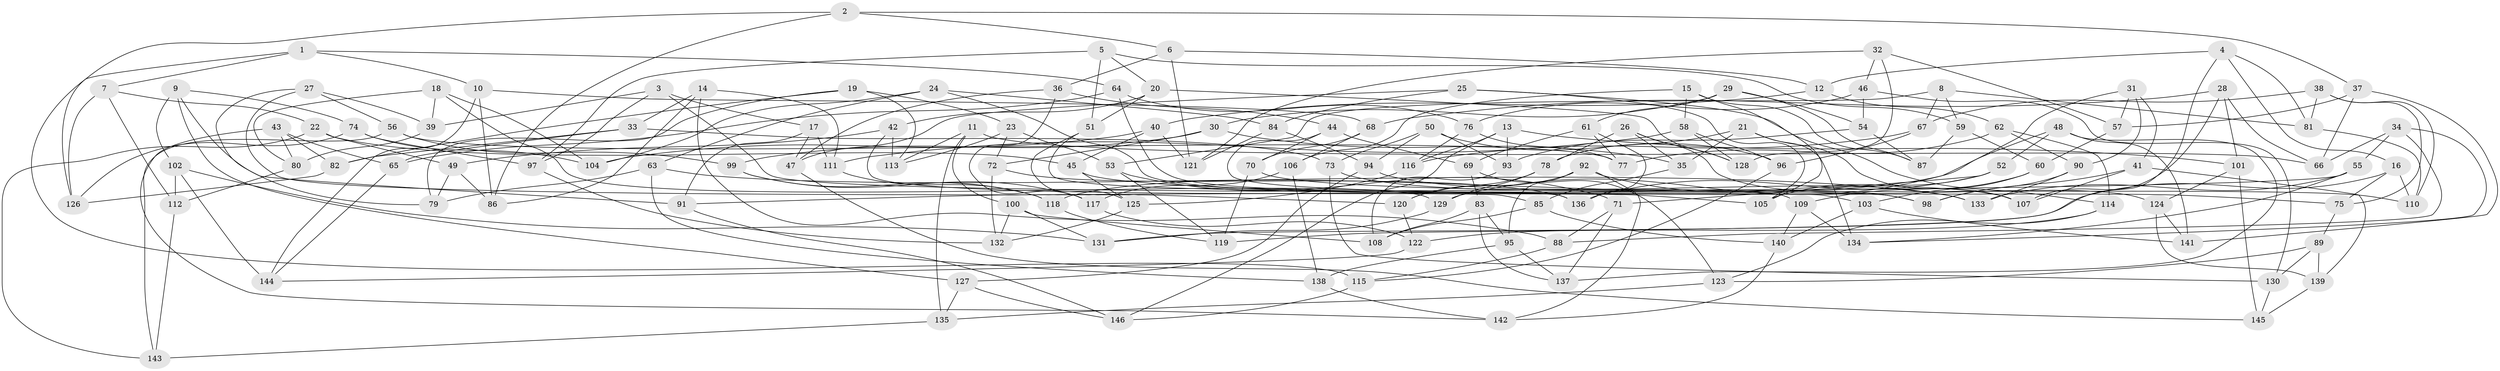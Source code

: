 // coarse degree distribution, {6: 0.5753424657534246, 5: 0.2328767123287671, 8: 0.0410958904109589, 4: 0.1095890410958904, 3: 0.0136986301369863, 10: 0.0273972602739726}
// Generated by graph-tools (version 1.1) at 2025/46/03/06/25 01:46:57]
// undirected, 146 vertices, 292 edges
graph export_dot {
graph [start="1"]
  node [color=gray90,style=filled];
  1;
  2;
  3;
  4;
  5;
  6;
  7;
  8;
  9;
  10;
  11;
  12;
  13;
  14;
  15;
  16;
  17;
  18;
  19;
  20;
  21;
  22;
  23;
  24;
  25;
  26;
  27;
  28;
  29;
  30;
  31;
  32;
  33;
  34;
  35;
  36;
  37;
  38;
  39;
  40;
  41;
  42;
  43;
  44;
  45;
  46;
  47;
  48;
  49;
  50;
  51;
  52;
  53;
  54;
  55;
  56;
  57;
  58;
  59;
  60;
  61;
  62;
  63;
  64;
  65;
  66;
  67;
  68;
  69;
  70;
  71;
  72;
  73;
  74;
  75;
  76;
  77;
  78;
  79;
  80;
  81;
  82;
  83;
  84;
  85;
  86;
  87;
  88;
  89;
  90;
  91;
  92;
  93;
  94;
  95;
  96;
  97;
  98;
  99;
  100;
  101;
  102;
  103;
  104;
  105;
  106;
  107;
  108;
  109;
  110;
  111;
  112;
  113;
  114;
  115;
  116;
  117;
  118;
  119;
  120;
  121;
  122;
  123;
  124;
  125;
  126;
  127;
  128;
  129;
  130;
  131;
  132;
  133;
  134;
  135;
  136;
  137;
  138;
  139;
  140;
  141;
  142;
  143;
  144;
  145;
  146;
  1 -- 7;
  1 -- 115;
  1 -- 10;
  1 -- 64;
  2 -- 86;
  2 -- 126;
  2 -- 37;
  2 -- 6;
  3 -- 98;
  3 -- 97;
  3 -- 17;
  3 -- 39;
  4 -- 81;
  4 -- 12;
  4 -- 16;
  4 -- 119;
  5 -- 59;
  5 -- 51;
  5 -- 20;
  5 -- 97;
  6 -- 121;
  6 -- 36;
  6 -- 12;
  7 -- 22;
  7 -- 126;
  7 -- 112;
  8 -- 53;
  8 -- 67;
  8 -- 59;
  8 -- 81;
  9 -- 127;
  9 -- 74;
  9 -- 102;
  9 -- 91;
  10 -- 68;
  10 -- 144;
  10 -- 86;
  11 -- 100;
  11 -- 66;
  11 -- 135;
  11 -- 113;
  12 -- 40;
  12 -- 62;
  13 -- 101;
  13 -- 116;
  13 -- 146;
  13 -- 93;
  14 -- 111;
  14 -- 86;
  14 -- 33;
  14 -- 88;
  15 -- 106;
  15 -- 105;
  15 -- 58;
  15 -- 87;
  16 -- 75;
  16 -- 110;
  16 -- 131;
  17 -- 91;
  17 -- 47;
  17 -- 111;
  18 -- 80;
  18 -- 39;
  18 -- 104;
  18 -- 129;
  19 -- 79;
  19 -- 82;
  19 -- 113;
  19 -- 23;
  20 -- 128;
  20 -- 51;
  20 -- 42;
  21 -- 78;
  21 -- 35;
  21 -- 134;
  21 -- 107;
  22 -- 143;
  22 -- 45;
  22 -- 49;
  23 -- 72;
  23 -- 53;
  23 -- 113;
  24 -- 104;
  24 -- 84;
  24 -- 63;
  24 -- 105;
  25 -- 84;
  25 -- 114;
  25 -- 47;
  25 -- 105;
  26 -- 128;
  26 -- 78;
  26 -- 124;
  26 -- 35;
  27 -- 56;
  27 -- 79;
  27 -- 120;
  27 -- 39;
  28 -- 107;
  28 -- 101;
  28 -- 68;
  28 -- 66;
  29 -- 54;
  29 -- 61;
  29 -- 30;
  29 -- 87;
  30 -- 99;
  30 -- 72;
  30 -- 35;
  31 -- 57;
  31 -- 129;
  31 -- 90;
  31 -- 41;
  32 -- 57;
  32 -- 46;
  32 -- 121;
  32 -- 128;
  33 -- 65;
  33 -- 82;
  33 -- 73;
  34 -- 88;
  34 -- 66;
  34 -- 134;
  34 -- 55;
  35 -- 85;
  36 -- 47;
  36 -- 117;
  36 -- 44;
  37 -- 66;
  37 -- 57;
  37 -- 141;
  38 -- 110;
  38 -- 81;
  38 -- 75;
  38 -- 67;
  39 -- 80;
  40 -- 45;
  40 -- 104;
  40 -- 121;
  41 -- 139;
  41 -- 98;
  41 -- 107;
  42 -- 85;
  42 -- 113;
  42 -- 49;
  43 -- 65;
  43 -- 142;
  43 -- 80;
  43 -- 82;
  44 -- 103;
  44 -- 69;
  44 -- 70;
  45 -- 75;
  45 -- 125;
  46 -- 130;
  46 -- 76;
  46 -- 54;
  47 -- 145;
  48 -- 52;
  48 -- 137;
  48 -- 118;
  48 -- 141;
  49 -- 86;
  49 -- 79;
  50 -- 96;
  50 -- 73;
  50 -- 93;
  50 -- 94;
  51 -- 136;
  51 -- 125;
  52 -- 136;
  52 -- 105;
  52 -- 71;
  53 -- 119;
  53 -- 71;
  54 -- 93;
  54 -- 87;
  55 -- 133;
  55 -- 91;
  55 -- 134;
  56 -- 77;
  56 -- 99;
  56 -- 143;
  57 -- 60;
  58 -- 128;
  58 -- 96;
  58 -- 111;
  59 -- 87;
  59 -- 60;
  60 -- 109;
  60 -- 103;
  61 -- 69;
  61 -- 136;
  61 -- 77;
  62 -- 77;
  62 -- 114;
  62 -- 90;
  63 -- 79;
  63 -- 133;
  63 -- 138;
  64 -- 76;
  64 -- 109;
  64 -- 65;
  65 -- 144;
  67 -- 116;
  67 -- 96;
  68 -- 106;
  68 -- 70;
  69 -- 123;
  69 -- 83;
  70 -- 119;
  70 -- 110;
  71 -- 137;
  71 -- 88;
  72 -- 136;
  72 -- 132;
  73 -- 98;
  73 -- 130;
  74 -- 97;
  74 -- 126;
  74 -- 104;
  75 -- 89;
  76 -- 77;
  76 -- 116;
  78 -- 129;
  78 -- 120;
  80 -- 112;
  81 -- 110;
  82 -- 126;
  83 -- 95;
  83 -- 108;
  83 -- 137;
  84 -- 121;
  84 -- 94;
  85 -- 108;
  85 -- 140;
  88 -- 115;
  89 -- 130;
  89 -- 139;
  89 -- 123;
  90 -- 98;
  90 -- 133;
  91 -- 146;
  92 -- 142;
  92 -- 120;
  92 -- 95;
  92 -- 133;
  93 -- 108;
  94 -- 127;
  94 -- 107;
  95 -- 138;
  95 -- 137;
  96 -- 115;
  97 -- 132;
  99 -- 117;
  99 -- 118;
  100 -- 132;
  100 -- 131;
  100 -- 108;
  101 -- 124;
  101 -- 145;
  102 -- 144;
  102 -- 131;
  102 -- 112;
  103 -- 141;
  103 -- 140;
  106 -- 117;
  106 -- 138;
  109 -- 140;
  109 -- 134;
  111 -- 118;
  112 -- 143;
  114 -- 122;
  114 -- 123;
  115 -- 146;
  116 -- 125;
  117 -- 122;
  118 -- 119;
  120 -- 122;
  122 -- 144;
  123 -- 135;
  124 -- 139;
  124 -- 141;
  125 -- 132;
  127 -- 146;
  127 -- 135;
  129 -- 131;
  130 -- 145;
  135 -- 143;
  138 -- 142;
  139 -- 145;
  140 -- 142;
}
